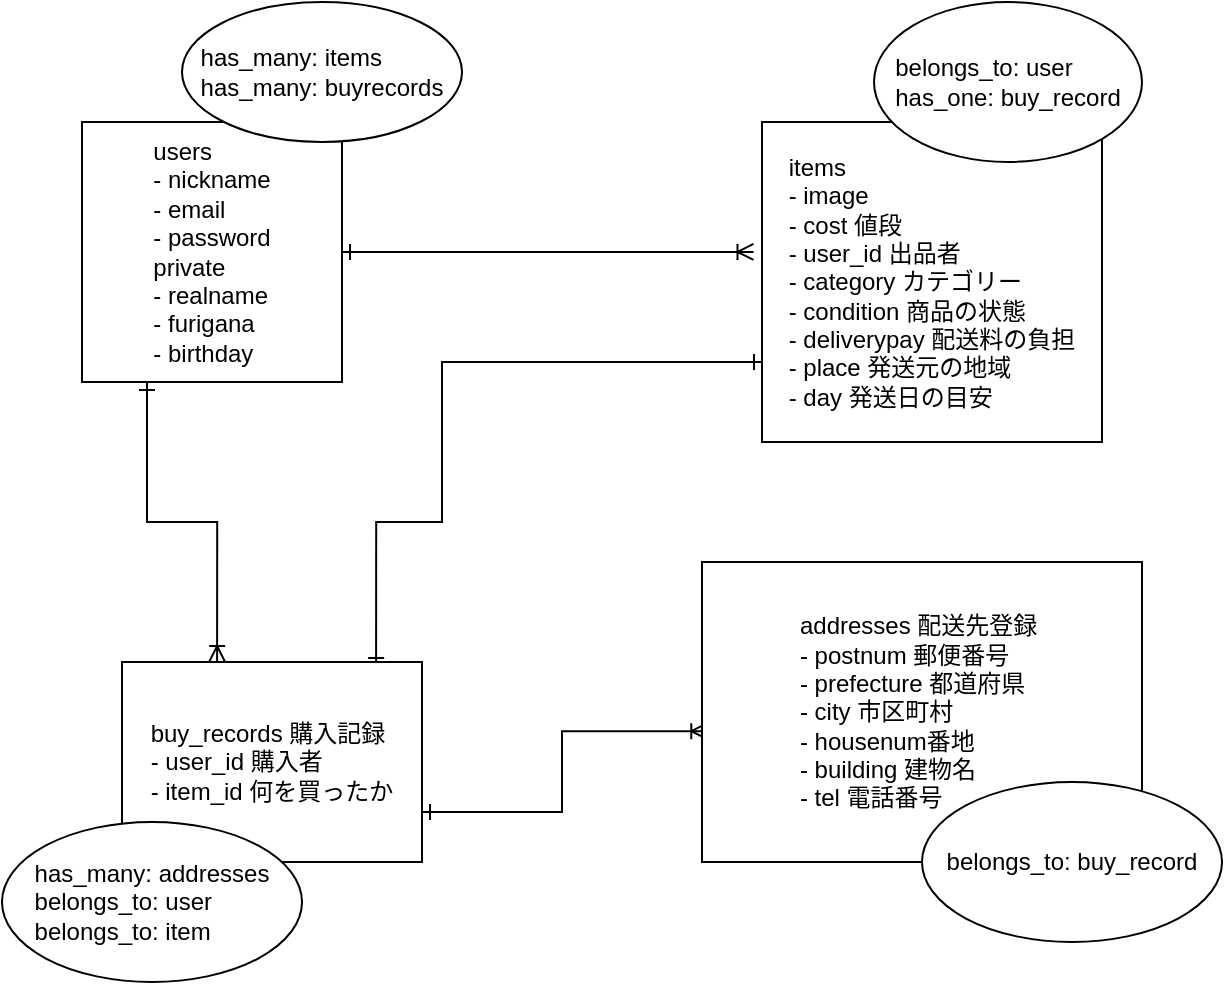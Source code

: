<mxfile version="13.6.5">
    <diagram id="fnKIg7ySAKvSq7XufVGy" name="ページ1">
        <mxGraphModel dx="624" dy="680" grid="1" gridSize="10" guides="1" tooltips="1" connect="1" arrows="1" fold="1" page="1" pageScale="1" pageWidth="827" pageHeight="1169" math="0" shadow="0">
            <root>
                <mxCell id="0"/>
                <mxCell id="1" parent="0"/>
                <mxCell id="7" style="edgeStyle=orthogonalEdgeStyle;rounded=0;orthogonalLoop=1;jettySize=auto;html=1;exitX=1;exitY=0.5;exitDx=0;exitDy=0;entryX=-0.025;entryY=0.406;entryDx=0;entryDy=0;entryPerimeter=0;endArrow=ERoneToMany;endFill=0;startArrow=ERone;startFill=0;" parent="1" source="3" target="4" edge="1">
                    <mxGeometry relative="1" as="geometry"/>
                </mxCell>
                <mxCell id="10" style="edgeStyle=orthogonalEdgeStyle;rounded=0;orthogonalLoop=1;jettySize=auto;html=1;exitX=0.25;exitY=1;exitDx=0;exitDy=0;startArrow=ERone;startFill=0;endArrow=ERoneToMany;endFill=0;entryX=0.317;entryY=0;entryDx=0;entryDy=0;entryPerimeter=0;" parent="1" source="3" target="5" edge="1">
                    <mxGeometry relative="1" as="geometry">
                        <mxPoint x="107" y="360" as="targetPoint"/>
                    </mxGeometry>
                </mxCell>
                <mxCell id="3" value="&lt;div style=&quot;text-align: justify&quot;&gt;&lt;span&gt;users&lt;/span&gt;&lt;/div&gt;&lt;div style=&quot;text-align: justify&quot;&gt;&lt;span&gt;- nickname&lt;/span&gt;&lt;/div&gt;&lt;div style=&quot;text-align: justify&quot;&gt;&lt;span&gt;- email&lt;/span&gt;&lt;/div&gt;&lt;div style=&quot;text-align: justify&quot;&gt;&lt;span&gt;- password&lt;/span&gt;&lt;/div&gt;&lt;div style=&quot;text-align: justify&quot;&gt;private&lt;/div&gt;&lt;div style=&quot;text-align: justify&quot;&gt;- realname&lt;/div&gt;&lt;div style=&quot;text-align: justify&quot;&gt;- furigana&lt;/div&gt;&lt;div style=&quot;text-align: justify&quot;&gt;&lt;span&gt;- birthday&lt;/span&gt;&lt;/div&gt;" style="whiteSpace=wrap;html=1;" parent="1" vertex="1">
                    <mxGeometry x="40" y="130" width="130" height="130" as="geometry"/>
                </mxCell>
                <mxCell id="13" style="edgeStyle=orthogonalEdgeStyle;rounded=0;orthogonalLoop=1;jettySize=auto;html=1;exitX=0;exitY=0.75;exitDx=0;exitDy=0;entryX=0.847;entryY=0.02;entryDx=0;entryDy=0;entryPerimeter=0;startArrow=ERone;startFill=0;endArrow=ERone;endFill=0;" parent="1" source="4" target="5" edge="1">
                    <mxGeometry relative="1" as="geometry">
                        <Array as="points">
                            <mxPoint x="220" y="250"/>
                            <mxPoint x="220" y="330"/>
                            <mxPoint x="187" y="330"/>
                        </Array>
                    </mxGeometry>
                </mxCell>
                <mxCell id="4" value="&lt;div style=&quot;text-align: justify&quot;&gt;items&lt;/div&gt;&lt;div style=&quot;text-align: justify&quot;&gt;&lt;span&gt;- image&lt;/span&gt;&lt;/div&gt;&lt;div style=&quot;text-align: justify&quot;&gt;&lt;span&gt;- cost 値段&lt;/span&gt;&lt;/div&gt;&lt;div style=&quot;text-align: justify&quot;&gt;&lt;span&gt;- user_id 出品者&lt;/span&gt;&lt;/div&gt;&lt;div style=&quot;text-align: justify&quot;&gt;&lt;span&gt;- category カテゴリー&lt;/span&gt;&lt;/div&gt;&lt;div style=&quot;text-align: justify&quot;&gt;&lt;span&gt;- condition 商品の状態&lt;/span&gt;&lt;/div&gt;&lt;div style=&quot;text-align: justify&quot;&gt;&lt;span&gt;- deliverypay 配送料の負担&lt;/span&gt;&lt;/div&gt;&lt;div style=&quot;text-align: justify&quot;&gt;&lt;span&gt;- place 発送元の地域&lt;/span&gt;&lt;/div&gt;&lt;div style=&quot;text-align: justify&quot;&gt;&lt;span&gt;- day 発送日の目安&lt;/span&gt;&lt;/div&gt;" style="rounded=0;whiteSpace=wrap;html=1;" parent="1" vertex="1">
                    <mxGeometry x="380" y="130" width="170" height="160" as="geometry"/>
                </mxCell>
                <mxCell id="9" style="edgeStyle=orthogonalEdgeStyle;rounded=0;orthogonalLoop=1;jettySize=auto;html=1;exitX=1;exitY=0.75;exitDx=0;exitDy=0;entryX=0.012;entryY=0.564;entryDx=0;entryDy=0;entryPerimeter=0;startArrow=ERone;startFill=0;endArrow=ERoneToMany;endFill=0;" parent="1" source="5" target="6" edge="1">
                    <mxGeometry relative="1" as="geometry"/>
                </mxCell>
                <mxCell id="5" value="&lt;div style=&quot;text-align: justify&quot;&gt;&lt;span&gt;buy_records 購入記録&lt;/span&gt;&lt;/div&gt;&lt;div style=&quot;text-align: justify&quot;&gt;&lt;span&gt;- user_id 購入者&lt;/span&gt;&lt;/div&gt;&lt;div style=&quot;text-align: justify&quot;&gt;&lt;span&gt;- item_id 何を買ったか&lt;/span&gt;&lt;/div&gt;" style="whiteSpace=wrap;html=1;" parent="1" vertex="1">
                    <mxGeometry x="60" y="400" width="150" height="100" as="geometry"/>
                </mxCell>
                <mxCell id="6" value="&lt;div style=&quot;text-align: justify&quot;&gt;&lt;span&gt;addresses 配送先登録&lt;/span&gt;&lt;span&gt;&amp;nbsp;&lt;/span&gt;&lt;/div&gt;&lt;div style=&quot;text-align: justify&quot;&gt;&lt;span&gt;- postnum 郵便番号&lt;/span&gt;&lt;/div&gt;&lt;div style=&quot;text-align: justify&quot;&gt;&lt;span&gt;- prefecture 都道府県&lt;/span&gt;&lt;/div&gt;&lt;div style=&quot;text-align: justify&quot;&gt;&lt;span&gt;- city 市区町村&lt;/span&gt;&lt;/div&gt;&lt;div style=&quot;text-align: justify&quot;&gt;&lt;span&gt;- housenum番地&lt;/span&gt;&lt;/div&gt;&lt;div style=&quot;text-align: justify&quot;&gt;&lt;span&gt;- building 建物名&lt;/span&gt;&lt;/div&gt;&lt;div style=&quot;text-align: justify&quot;&gt;&lt;span&gt;- tel 電話番号&lt;/span&gt;&lt;/div&gt;" style="whiteSpace=wrap;html=1;" parent="1" vertex="1">
                    <mxGeometry x="350" y="350" width="220" height="150" as="geometry"/>
                </mxCell>
                <mxCell id="14" value="&lt;div style=&quot;text-align: justify&quot;&gt;&lt;span&gt;has_many: items&lt;/span&gt;&lt;/div&gt;&lt;div style=&quot;text-align: justify&quot;&gt;&lt;span&gt;has_many: buyrecords&lt;/span&gt;&lt;/div&gt;" style="ellipse;whiteSpace=wrap;html=1;" parent="1" vertex="1">
                    <mxGeometry x="90" y="70" width="140" height="70" as="geometry"/>
                </mxCell>
                <mxCell id="16" value="&lt;div style=&quot;text-align: justify&quot;&gt;&lt;span&gt;has_many: addresses&lt;/span&gt;&lt;/div&gt;&lt;div style=&quot;text-align: justify&quot;&gt;&lt;span&gt;belongs_to: user&lt;/span&gt;&lt;/div&gt;&lt;div style=&quot;text-align: justify&quot;&gt;&lt;span&gt;belongs_to: item&lt;/span&gt;&lt;/div&gt;" style="ellipse;whiteSpace=wrap;html=1;" parent="1" vertex="1">
                    <mxGeometry y="480" width="150" height="80" as="geometry"/>
                </mxCell>
                <mxCell id="18" value="&lt;div style=&quot;text-align: justify&quot;&gt;&lt;span&gt;belongs_to: user&lt;/span&gt;&lt;/div&gt;&lt;div style=&quot;text-align: justify&quot;&gt;&lt;span&gt;has_one: buy_record&lt;/span&gt;&lt;/div&gt;" style="ellipse;whiteSpace=wrap;html=1;" parent="1" vertex="1">
                    <mxGeometry x="436" y="70" width="134" height="80" as="geometry"/>
                </mxCell>
                <mxCell id="19" value="belongs_to: buy_record" style="ellipse;whiteSpace=wrap;html=1;" parent="1" vertex="1">
                    <mxGeometry x="460" y="460" width="150" height="80" as="geometry"/>
                </mxCell>
            </root>
        </mxGraphModel>
    </diagram>
</mxfile>